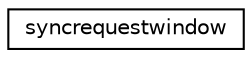 digraph "Graphical Class Hierarchy"
{
 // LATEX_PDF_SIZE
  edge [fontname="Helvetica",fontsize="10",labelfontname="Helvetica",labelfontsize="10"];
  node [fontname="Helvetica",fontsize="10",shape=record];
  rankdir="LR";
  Node0 [label="syncrequestwindow",height=0.2,width=0.4,color="black", fillcolor="white", style="filled",URL="$classsyncrequestwindow.html",tooltip=" "];
}
